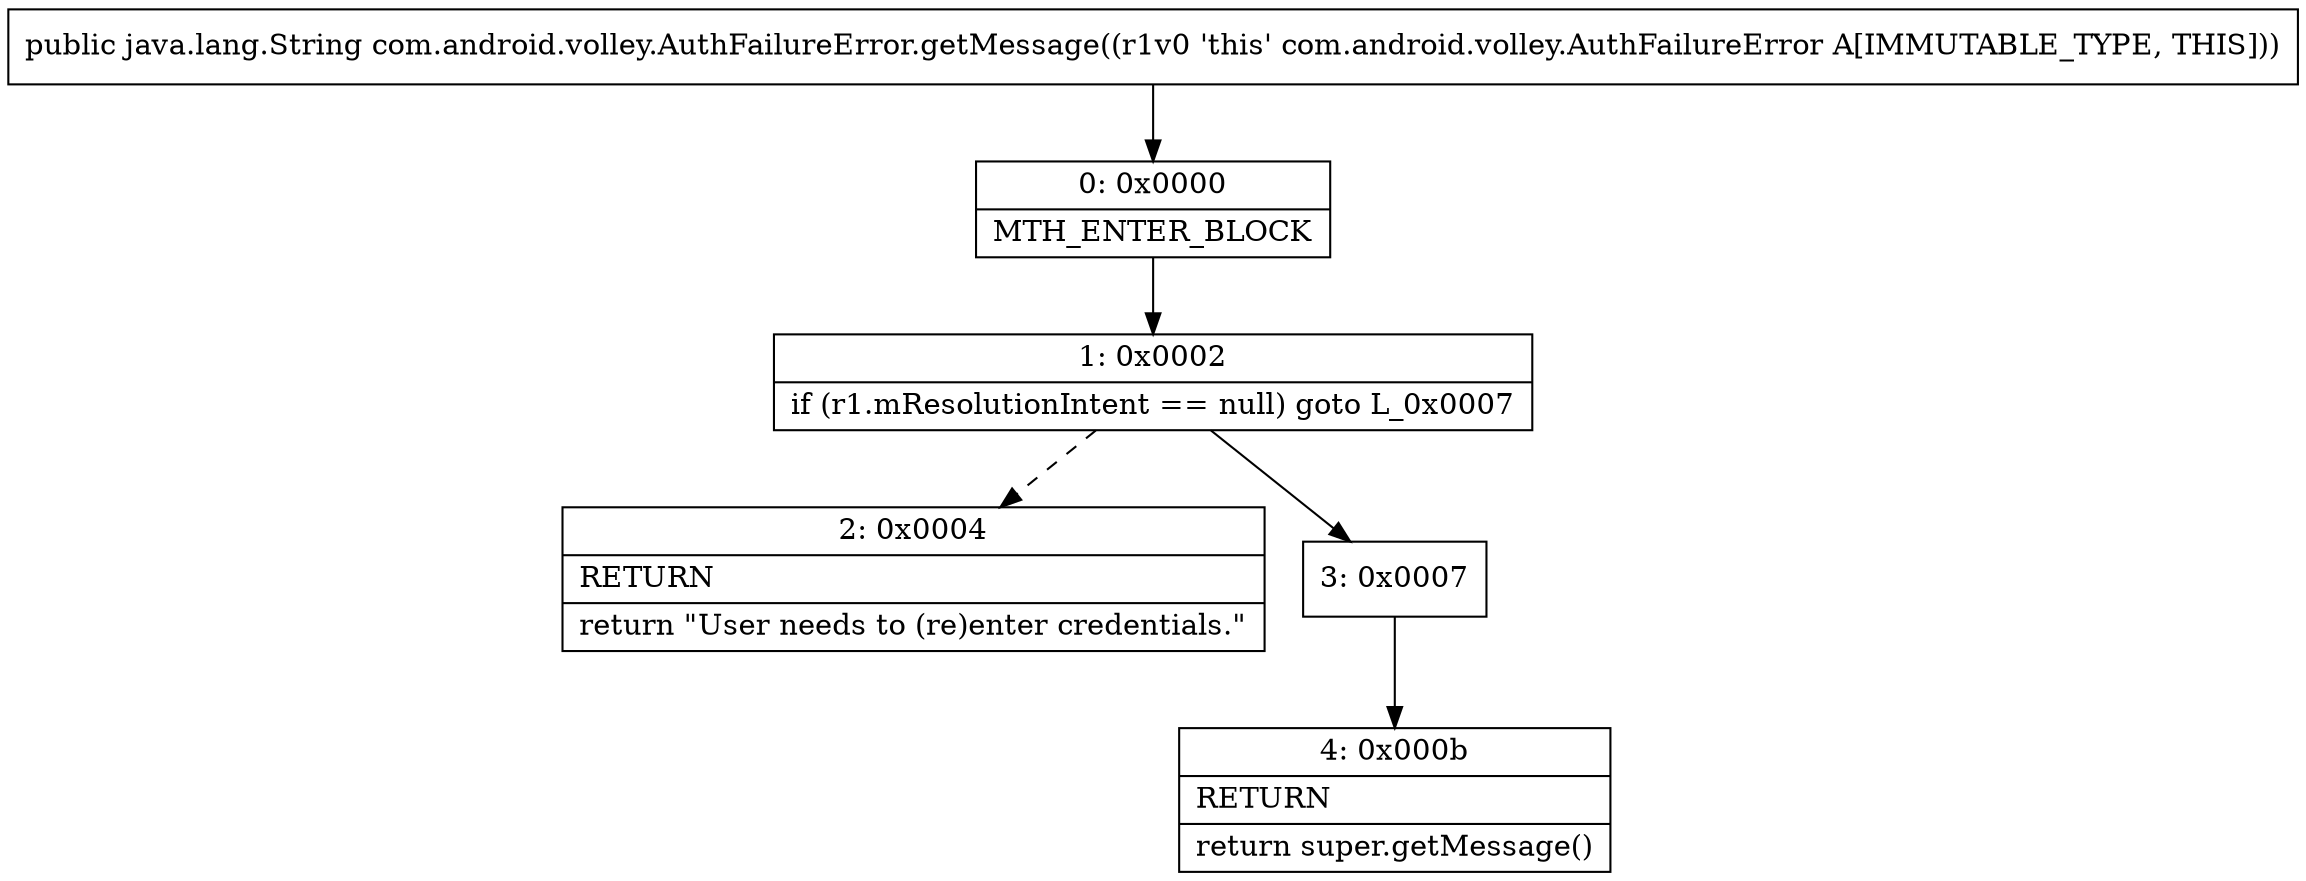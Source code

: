 digraph "CFG forcom.android.volley.AuthFailureError.getMessage()Ljava\/lang\/String;" {
Node_0 [shape=record,label="{0\:\ 0x0000|MTH_ENTER_BLOCK\l}"];
Node_1 [shape=record,label="{1\:\ 0x0002|if (r1.mResolutionIntent == null) goto L_0x0007\l}"];
Node_2 [shape=record,label="{2\:\ 0x0004|RETURN\l|return \"User needs to (re)enter credentials.\"\l}"];
Node_3 [shape=record,label="{3\:\ 0x0007}"];
Node_4 [shape=record,label="{4\:\ 0x000b|RETURN\l|return super.getMessage()\l}"];
MethodNode[shape=record,label="{public java.lang.String com.android.volley.AuthFailureError.getMessage((r1v0 'this' com.android.volley.AuthFailureError A[IMMUTABLE_TYPE, THIS])) }"];
MethodNode -> Node_0;
Node_0 -> Node_1;
Node_1 -> Node_2[style=dashed];
Node_1 -> Node_3;
Node_3 -> Node_4;
}

